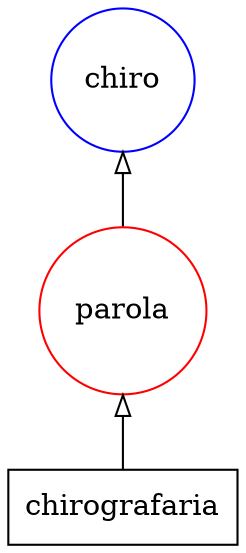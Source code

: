 digraph {
   rankdir=BT;
   edge [arrowhead=empty];

   subgraph {
      rank="source";
      edge [arrowhead=normal];
      node [shape=box];
      t117 [label="chirografaria"];
   }

   subgraph {
      rank="same";
      node [color=red,shape=circle];
      tag91 [label=parola]; 
   }

   subgraph {
      rank="same";
      node [color=blue,shape=circle];
      tag274 [label=chiro]; 
   }

   subgraph {
      rank="same";
      node [color=green,shape=circle];
   }

   subgraph {
      rank="same";
      node [color=orange,shape=circle];
   }
   tag91 -> tag274;
   t117 -> tag91;
}